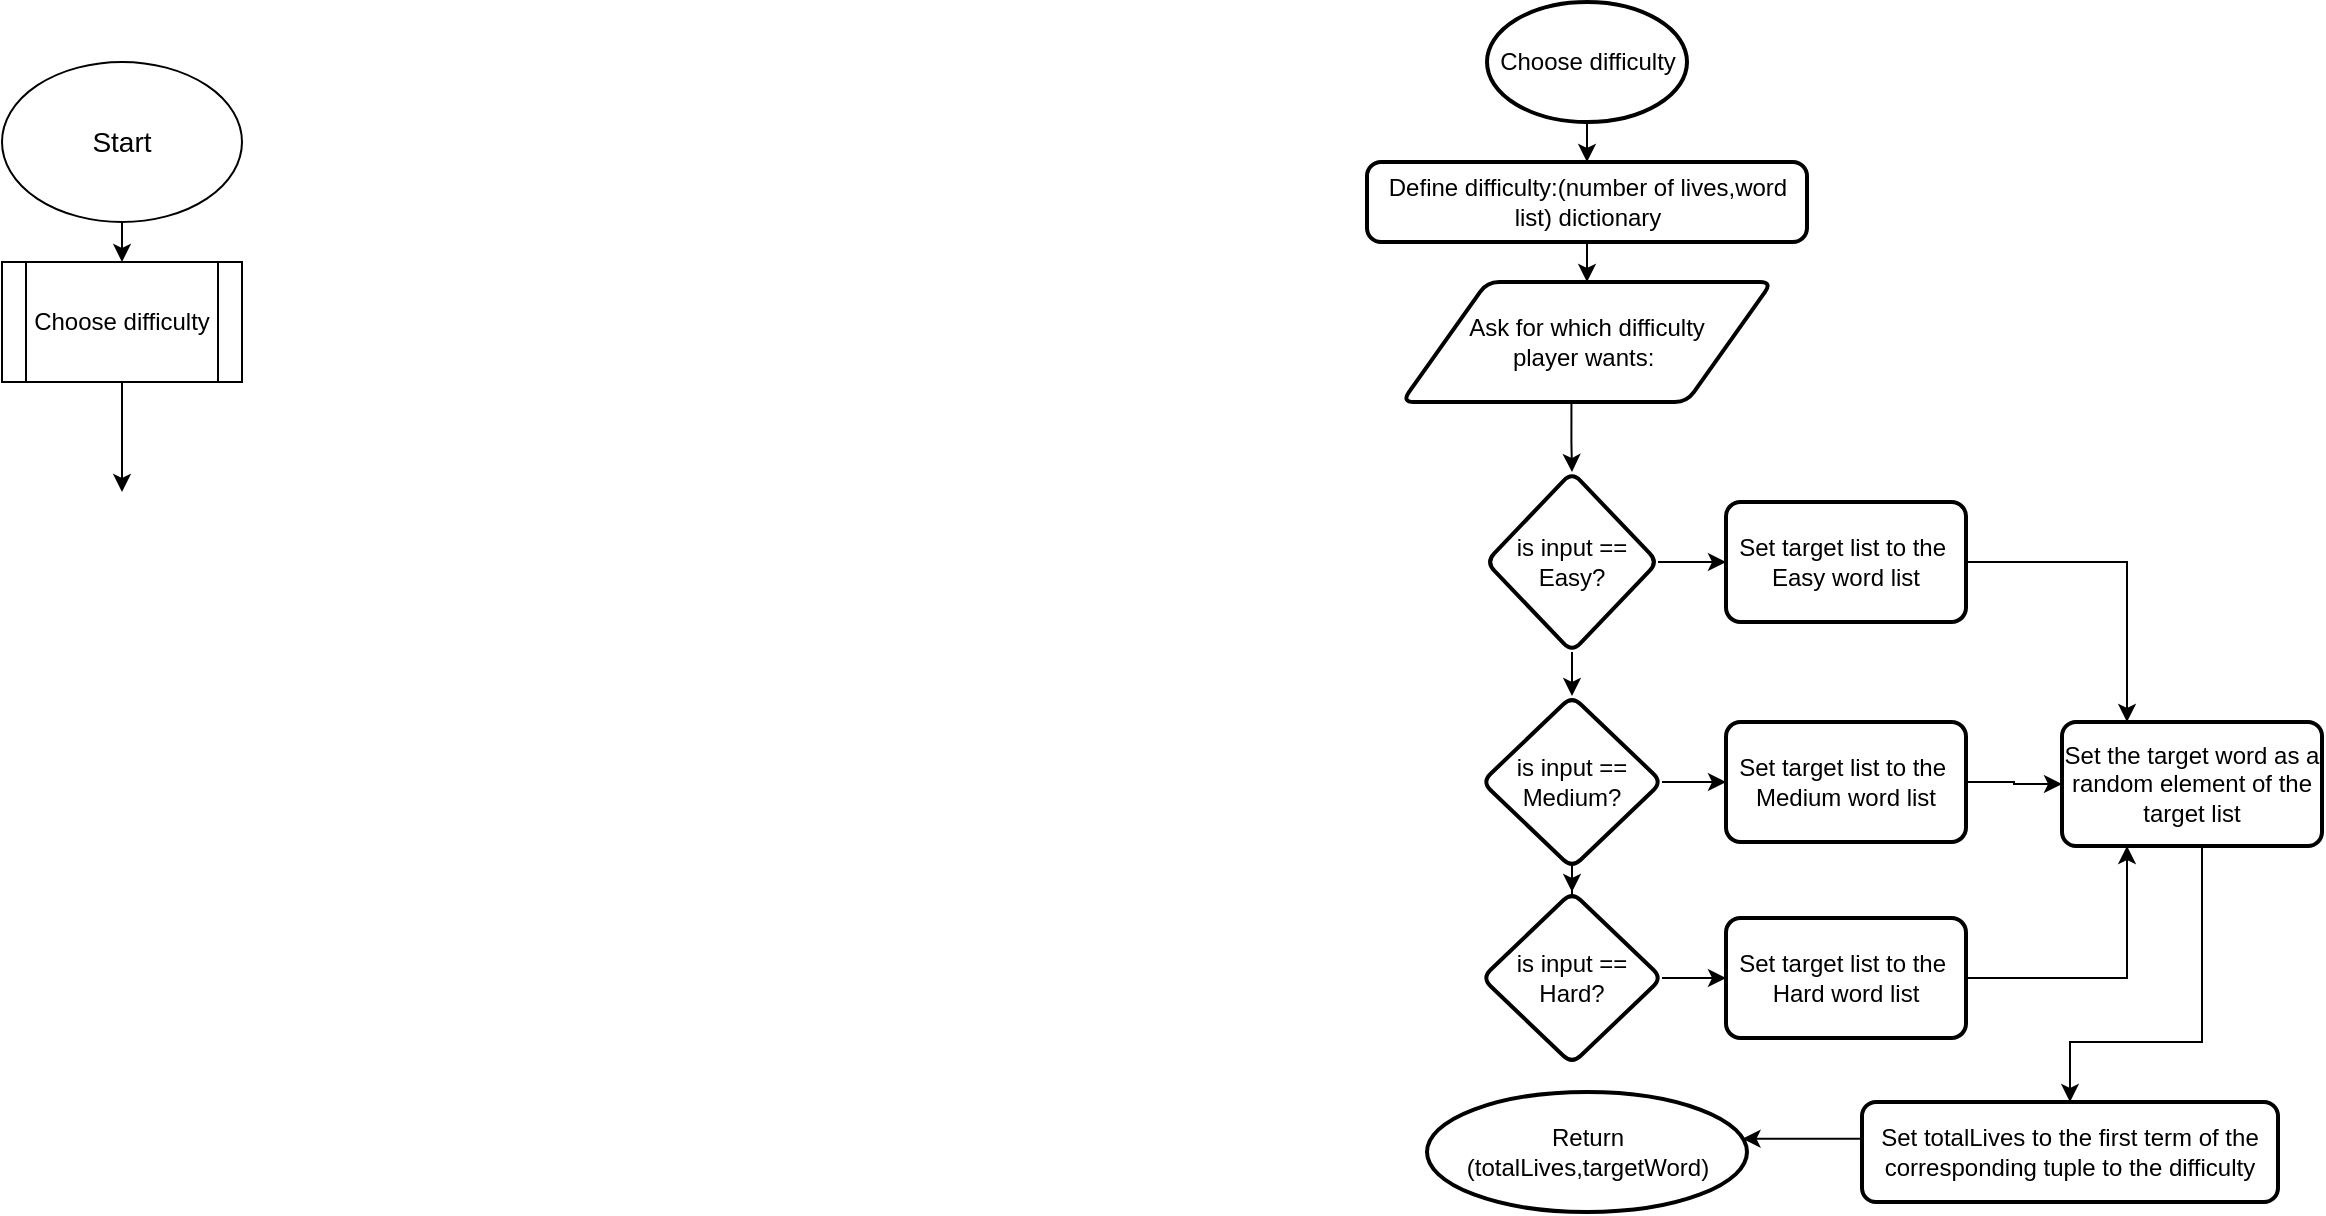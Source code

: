 <mxfile version="26.0.11">
  <diagram name="Page-1" id="VFj65QAzPsNUZFpsatWj">
    <mxGraphModel dx="1113" dy="568" grid="1" gridSize="10" guides="1" tooltips="1" connect="1" arrows="1" fold="1" page="1" pageScale="1" pageWidth="827" pageHeight="1169" math="0" shadow="0">
      <root>
        <mxCell id="0" />
        <mxCell id="1" parent="0" />
        <mxCell id="16hW8aWgDfImmh0Cn97X-3" value="" style="edgeStyle=orthogonalEdgeStyle;rounded=0;orthogonalLoop=1;jettySize=auto;html=1;entryX=0.5;entryY=0;entryDx=0;entryDy=0;" edge="1" parent="1" target="16hW8aWgDfImmh0Cn97X-77">
          <mxGeometry relative="1" as="geometry">
            <mxPoint x="220" y="120" as="sourcePoint" />
            <mxPoint x="220" y="140" as="targetPoint" />
          </mxGeometry>
        </mxCell>
        <mxCell id="16hW8aWgDfImmh0Cn97X-1" value="&lt;font style=&quot;font-size: 14px;&quot;&gt;Start&lt;/font&gt;" style="ellipse;whiteSpace=wrap;html=1;" vertex="1" parent="1">
          <mxGeometry x="160" y="40" width="120" height="80" as="geometry" />
        </mxCell>
        <mxCell id="16hW8aWgDfImmh0Cn97X-26" value="" style="edgeStyle=orthogonalEdgeStyle;rounded=0;orthogonalLoop=1;jettySize=auto;html=1;exitX=0.5;exitY=1;exitDx=0;exitDy=0;" edge="1" parent="1" source="16hW8aWgDfImmh0Cn97X-77">
          <mxGeometry relative="1" as="geometry">
            <mxPoint x="220" y="180" as="sourcePoint" />
            <mxPoint x="220" y="255" as="targetPoint" />
          </mxGeometry>
        </mxCell>
        <mxCell id="16hW8aWgDfImmh0Cn97X-71" value="" style="edgeStyle=orthogonalEdgeStyle;rounded=0;orthogonalLoop=1;jettySize=auto;html=1;exitX=0.5;exitY=1;exitDx=0;exitDy=0;exitPerimeter=0;" edge="1" parent="1" source="16hW8aWgDfImmh0Cn97X-78" target="16hW8aWgDfImmh0Cn97X-70">
          <mxGeometry relative="1" as="geometry">
            <mxPoint x="952.556" y="70" as="sourcePoint" />
          </mxGeometry>
        </mxCell>
        <mxCell id="16hW8aWgDfImmh0Cn97X-50" value="" style="edgeStyle=orthogonalEdgeStyle;rounded=0;orthogonalLoop=1;jettySize=auto;html=1;exitX=0.458;exitY=0.954;exitDx=0;exitDy=0;exitPerimeter=0;" edge="1" parent="1" source="16hW8aWgDfImmh0Cn97X-51" target="16hW8aWgDfImmh0Cn97X-54">
          <mxGeometry relative="1" as="geometry" />
        </mxCell>
        <mxCell id="16hW8aWgDfImmh0Cn97X-51" value="Ask for which difficulty&lt;div&gt;player wants:&amp;nbsp;&lt;/div&gt;" style="shape=parallelogram;html=1;strokeWidth=2;perimeter=parallelogramPerimeter;whiteSpace=wrap;rounded=1;arcSize=12;size=0.23;" vertex="1" parent="1">
          <mxGeometry x="860" y="150" width="185" height="60" as="geometry" />
        </mxCell>
        <mxCell id="16hW8aWgDfImmh0Cn97X-52" value="" style="edgeStyle=orthogonalEdgeStyle;rounded=0;orthogonalLoop=1;jettySize=auto;html=1;" edge="1" parent="1" source="16hW8aWgDfImmh0Cn97X-54" target="16hW8aWgDfImmh0Cn97X-56">
          <mxGeometry relative="1" as="geometry" />
        </mxCell>
        <mxCell id="16hW8aWgDfImmh0Cn97X-53" value="" style="edgeStyle=orthogonalEdgeStyle;rounded=0;orthogonalLoop=1;jettySize=auto;html=1;" edge="1" parent="1" source="16hW8aWgDfImmh0Cn97X-54" target="16hW8aWgDfImmh0Cn97X-63">
          <mxGeometry relative="1" as="geometry" />
        </mxCell>
        <mxCell id="16hW8aWgDfImmh0Cn97X-54" value="is input == Easy?" style="rhombus;whiteSpace=wrap;html=1;strokeWidth=2;rounded=1;arcSize=12;" vertex="1" parent="1">
          <mxGeometry x="902" y="245" width="86" height="90" as="geometry" />
        </mxCell>
        <mxCell id="16hW8aWgDfImmh0Cn97X-55" style="edgeStyle=orthogonalEdgeStyle;rounded=0;orthogonalLoop=1;jettySize=auto;html=1;entryX=0.25;entryY=0;entryDx=0;entryDy=0;" edge="1" parent="1" source="16hW8aWgDfImmh0Cn97X-56" target="16hW8aWgDfImmh0Cn97X-66">
          <mxGeometry relative="1" as="geometry" />
        </mxCell>
        <mxCell id="16hW8aWgDfImmh0Cn97X-56" value="Set target list to the&amp;nbsp;&lt;br&gt;Easy word list" style="whiteSpace=wrap;html=1;strokeWidth=2;rounded=1;arcSize=12;" vertex="1" parent="1">
          <mxGeometry x="1022" y="260" width="120" height="60" as="geometry" />
        </mxCell>
        <mxCell id="16hW8aWgDfImmh0Cn97X-57" value="" style="edgeStyle=orthogonalEdgeStyle;rounded=0;orthogonalLoop=1;jettySize=auto;html=1;" edge="1" parent="1" source="16hW8aWgDfImmh0Cn97X-58" target="16hW8aWgDfImmh0Cn97X-66">
          <mxGeometry relative="1" as="geometry" />
        </mxCell>
        <mxCell id="16hW8aWgDfImmh0Cn97X-58" value="Set target list to the&amp;nbsp;&lt;br&gt;Medium word list" style="whiteSpace=wrap;html=1;strokeWidth=2;rounded=1;arcSize=12;" vertex="1" parent="1">
          <mxGeometry x="1022" y="370" width="120" height="60" as="geometry" />
        </mxCell>
        <mxCell id="16hW8aWgDfImmh0Cn97X-59" style="edgeStyle=orthogonalEdgeStyle;rounded=0;orthogonalLoop=1;jettySize=auto;html=1;entryX=0.25;entryY=1;entryDx=0;entryDy=0;" edge="1" parent="1" source="16hW8aWgDfImmh0Cn97X-60" target="16hW8aWgDfImmh0Cn97X-66">
          <mxGeometry relative="1" as="geometry" />
        </mxCell>
        <mxCell id="16hW8aWgDfImmh0Cn97X-60" value="Set target list to the&amp;nbsp;&lt;br&gt;Hard word list" style="whiteSpace=wrap;html=1;strokeWidth=2;rounded=1;arcSize=12;" vertex="1" parent="1">
          <mxGeometry x="1022" y="468" width="120" height="60" as="geometry" />
        </mxCell>
        <mxCell id="16hW8aWgDfImmh0Cn97X-61" value="" style="edgeStyle=orthogonalEdgeStyle;rounded=0;orthogonalLoop=1;jettySize=auto;html=1;" edge="1" parent="1" source="16hW8aWgDfImmh0Cn97X-63" target="16hW8aWgDfImmh0Cn97X-65">
          <mxGeometry relative="1" as="geometry" />
        </mxCell>
        <mxCell id="16hW8aWgDfImmh0Cn97X-62" value="" style="edgeStyle=orthogonalEdgeStyle;rounded=0;orthogonalLoop=1;jettySize=auto;html=1;" edge="1" parent="1" source="16hW8aWgDfImmh0Cn97X-63" target="16hW8aWgDfImmh0Cn97X-58">
          <mxGeometry relative="1" as="geometry" />
        </mxCell>
        <mxCell id="16hW8aWgDfImmh0Cn97X-63" value="is input == Medium?" style="rhombus;whiteSpace=wrap;html=1;strokeWidth=2;rounded=1;arcSize=12;direction=south;" vertex="1" parent="1">
          <mxGeometry x="900" y="357" width="90" height="86" as="geometry" />
        </mxCell>
        <mxCell id="16hW8aWgDfImmh0Cn97X-64" value="" style="edgeStyle=orthogonalEdgeStyle;rounded=0;orthogonalLoop=1;jettySize=auto;html=1;" edge="1" parent="1" source="16hW8aWgDfImmh0Cn97X-65" target="16hW8aWgDfImmh0Cn97X-60">
          <mxGeometry relative="1" as="geometry" />
        </mxCell>
        <mxCell id="16hW8aWgDfImmh0Cn97X-65" value="is input == Hard?" style="rhombus;whiteSpace=wrap;html=1;strokeWidth=2;rounded=1;arcSize=12;direction=south;" vertex="1" parent="1">
          <mxGeometry x="900" y="455" width="90" height="86" as="geometry" />
        </mxCell>
        <mxCell id="16hW8aWgDfImmh0Cn97X-69" style="edgeStyle=orthogonalEdgeStyle;rounded=0;orthogonalLoop=1;jettySize=auto;html=1;entryX=0.5;entryY=0;entryDx=0;entryDy=0;" edge="1" parent="1" source="16hW8aWgDfImmh0Cn97X-66" target="16hW8aWgDfImmh0Cn97X-75">
          <mxGeometry relative="1" as="geometry">
            <Array as="points">
              <mxPoint x="1260" y="530" />
              <mxPoint x="1194" y="530" />
            </Array>
          </mxGeometry>
        </mxCell>
        <mxCell id="16hW8aWgDfImmh0Cn97X-66" value="Set the target word as a random element of the target list" style="rounded=1;whiteSpace=wrap;html=1;absoluteArcSize=1;arcSize=14;strokeWidth=2;" vertex="1" parent="1">
          <mxGeometry x="1190" y="370" width="130" height="62" as="geometry" />
        </mxCell>
        <mxCell id="16hW8aWgDfImmh0Cn97X-73" value="" style="edgeStyle=orthogonalEdgeStyle;rounded=0;orthogonalLoop=1;jettySize=auto;html=1;entryX=0.5;entryY=0;entryDx=0;entryDy=0;" edge="1" parent="1" source="16hW8aWgDfImmh0Cn97X-70" target="16hW8aWgDfImmh0Cn97X-51">
          <mxGeometry relative="1" as="geometry" />
        </mxCell>
        <mxCell id="16hW8aWgDfImmh0Cn97X-70" value="Define difficulty:(number of lives,word list)&amp;nbsp;dictionary" style="rounded=1;whiteSpace=wrap;html=1;absoluteArcSize=1;arcSize=14;strokeWidth=2;" vertex="1" parent="1">
          <mxGeometry x="842.5" y="90" width="220" height="40" as="geometry" />
        </mxCell>
        <mxCell id="16hW8aWgDfImmh0Cn97X-76" style="edgeStyle=orthogonalEdgeStyle;rounded=0;orthogonalLoop=1;jettySize=auto;html=1;entryX=0.986;entryY=0.389;entryDx=0;entryDy=0;entryPerimeter=0;" edge="1" parent="1" source="16hW8aWgDfImmh0Cn97X-75" target="16hW8aWgDfImmh0Cn97X-80">
          <mxGeometry relative="1" as="geometry">
            <mxPoint x="995" y="580.0" as="targetPoint" />
            <Array as="points">
              <mxPoint x="1277" y="578" />
            </Array>
          </mxGeometry>
        </mxCell>
        <mxCell id="16hW8aWgDfImmh0Cn97X-75" value="Set totalLives to the first term of the corresponding tuple to the difficulty" style="rounded=1;whiteSpace=wrap;html=1;absoluteArcSize=1;arcSize=14;strokeWidth=2;" vertex="1" parent="1">
          <mxGeometry x="1090" y="560" width="208" height="50" as="geometry" />
        </mxCell>
        <mxCell id="16hW8aWgDfImmh0Cn97X-77" value="Choose difficulty" style="shape=process;whiteSpace=wrap;html=1;backgroundOutline=1;" vertex="1" parent="1">
          <mxGeometry x="160" y="140" width="120" height="60" as="geometry" />
        </mxCell>
        <mxCell id="16hW8aWgDfImmh0Cn97X-78" value="Choose difficulty" style="strokeWidth=2;html=1;shape=mxgraph.flowchart.start_2;whiteSpace=wrap;" vertex="1" parent="1">
          <mxGeometry x="902.5" y="10" width="100" height="60" as="geometry" />
        </mxCell>
        <mxCell id="16hW8aWgDfImmh0Cn97X-80" value="Return (totalLives,targetWord)" style="strokeWidth=2;html=1;shape=mxgraph.flowchart.start_2;whiteSpace=wrap;" vertex="1" parent="1">
          <mxGeometry x="872.5" y="555" width="160" height="60" as="geometry" />
        </mxCell>
      </root>
    </mxGraphModel>
  </diagram>
</mxfile>
